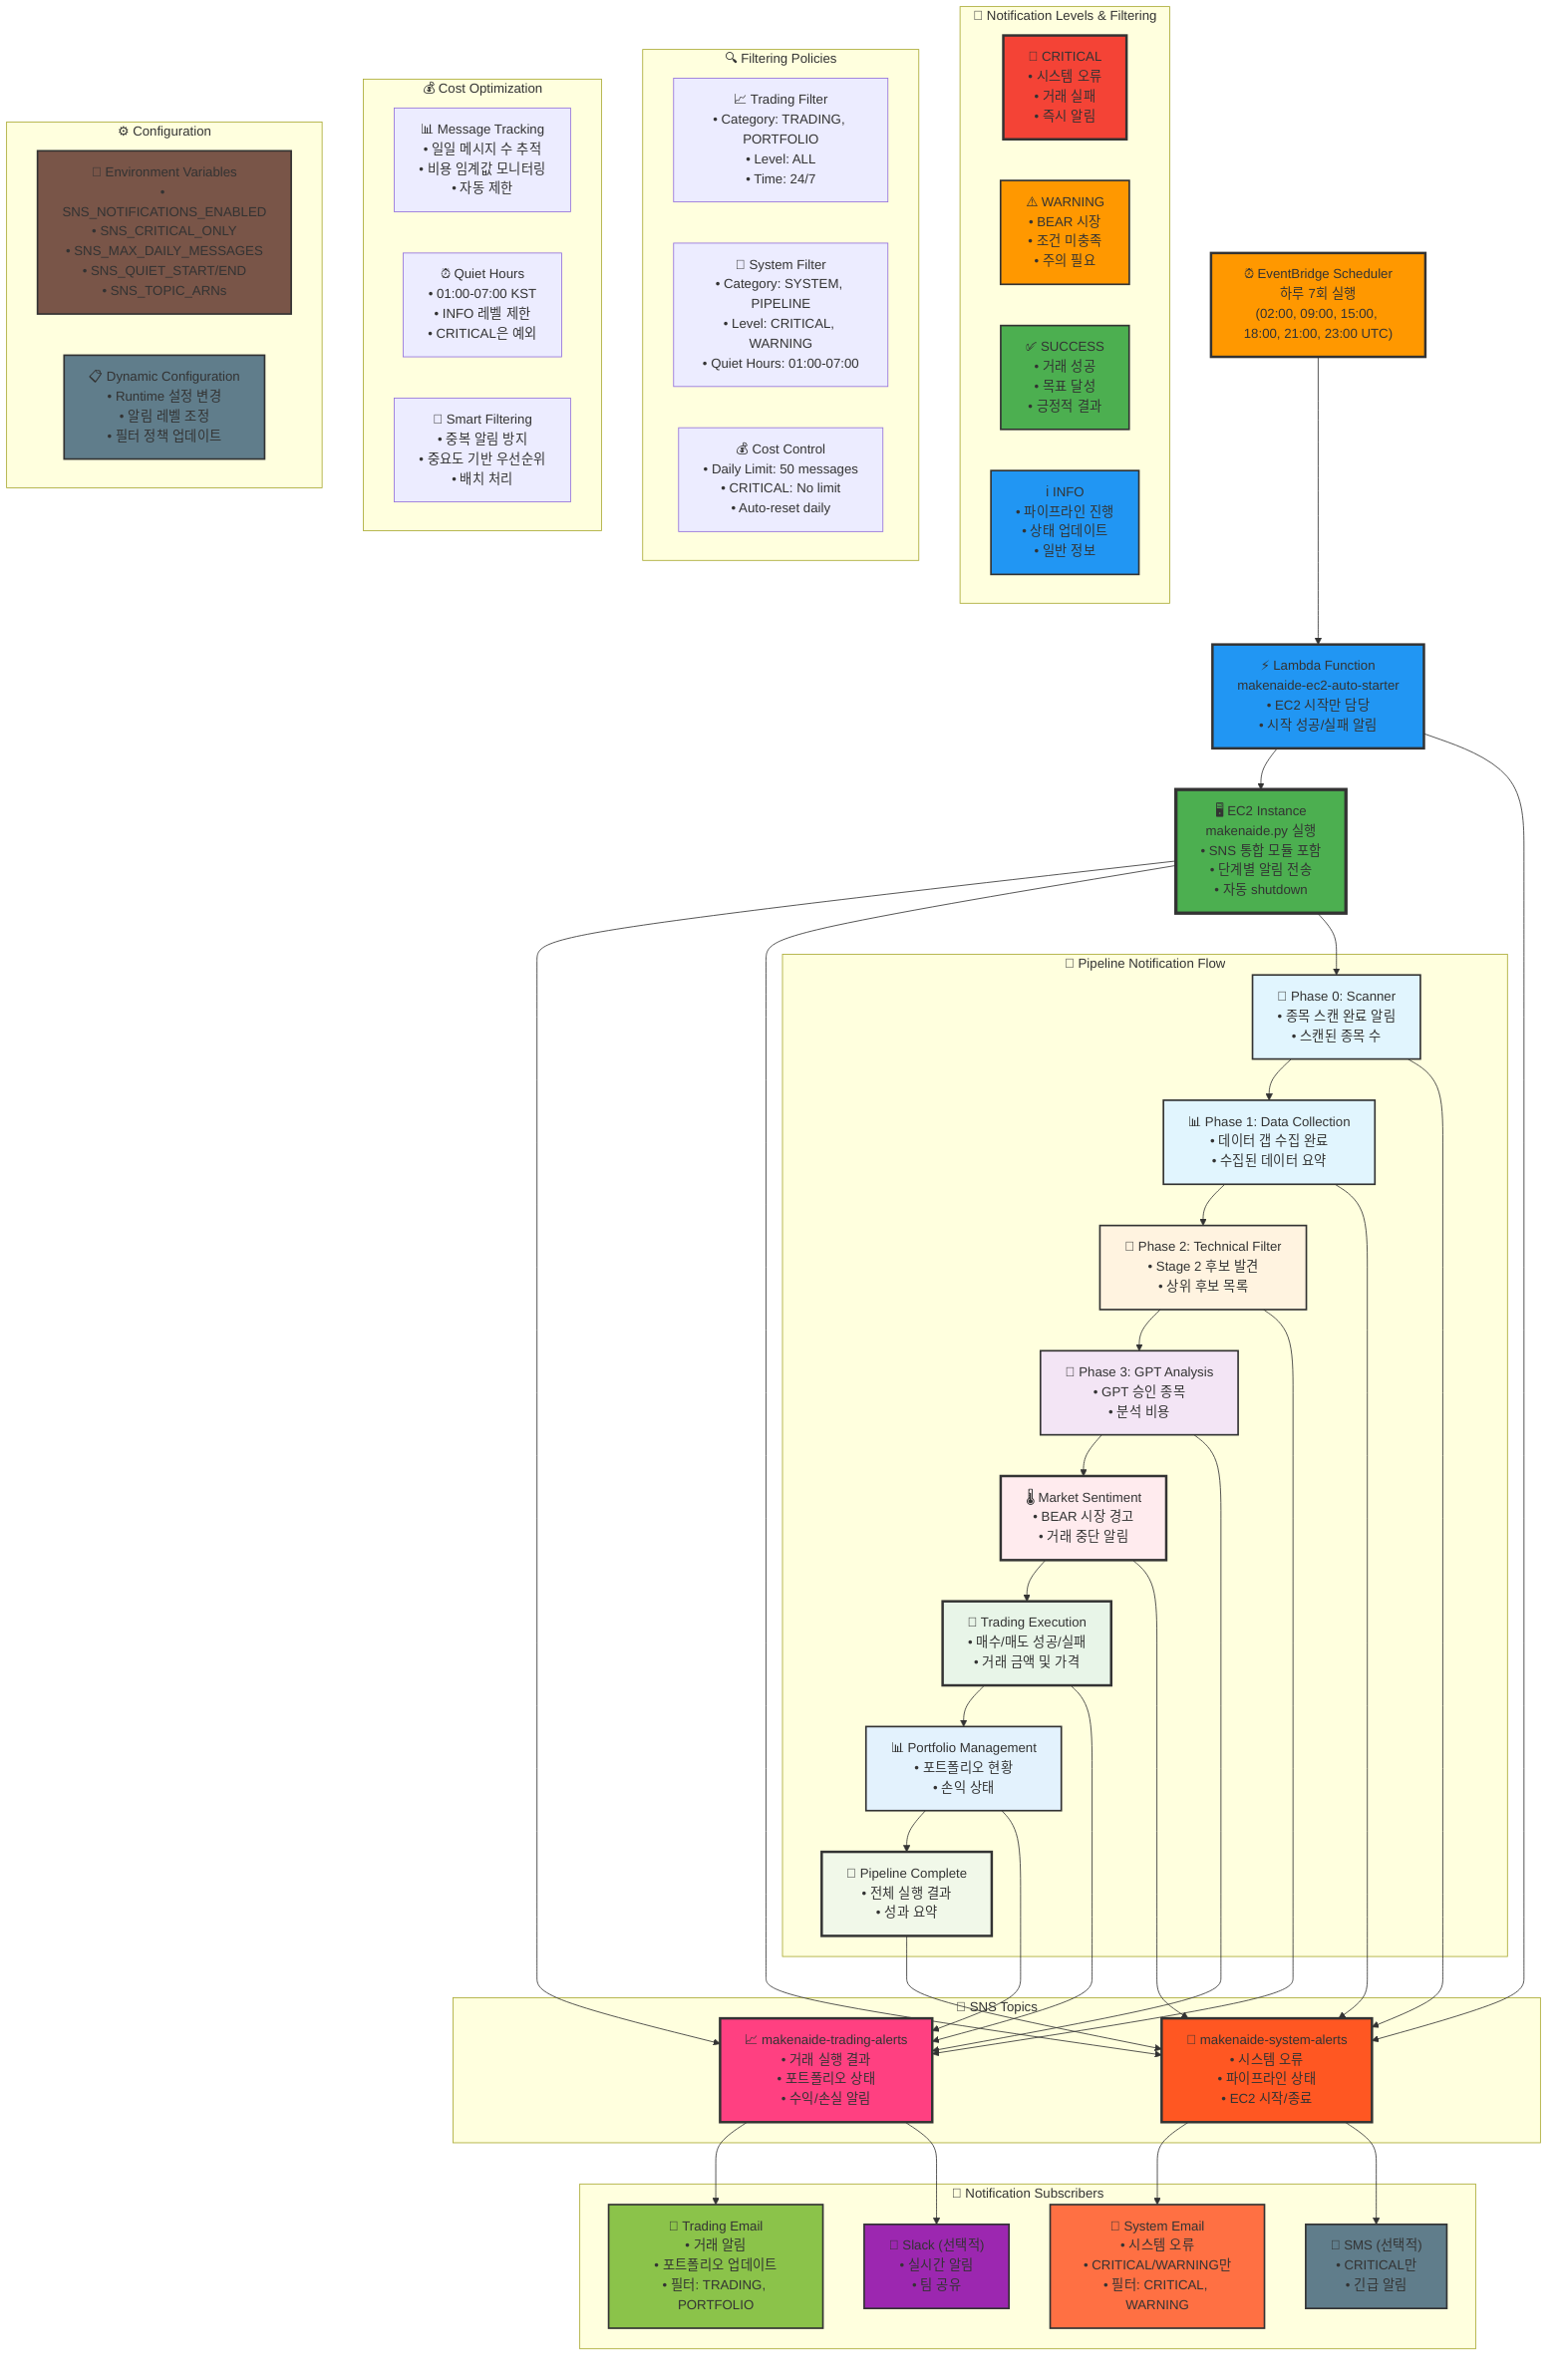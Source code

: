 graph TD
    %% ========================================================================
    %% Makenaide SNS 알림 시스템 아키텍처
    %% EventBridge + Lambda + EC2 + SNS 통합 설계
    %% ========================================================================

    %% EventBridge 스케줄러
    EB["⏰ EventBridge Scheduler<br/>하루 7회 실행<br/>(02:00, 09:00, 15:00, 18:00, 21:00, 23:00 UTC)"]

    %% Lambda 함수
    EB --> LF["⚡ Lambda Function<br/>makenaide-ec2-auto-starter<br/>• EC2 시작만 담당<br/>• 시작 성공/실패 알림"]

    %% EC2 인스턴스
    LF --> EC2["🖥️ EC2 Instance<br/>makenaide.py 실행<br/>• SNS 통합 모듈 포함<br/>• 단계별 알림 전송<br/>• 자동 shutdown"]

    %% SNS Topics
    subgraph "📢 SNS Topics"
        SNS_T["📈 makenaide-trading-alerts<br/>• 거래 실행 결과<br/>• 포트폴리오 상태<br/>• 수익/손실 알림"]

        SNS_S["🔧 makenaide-system-alerts<br/>• 시스템 오류<br/>• 파이프라인 상태<br/>• EC2 시작/종료"]
    end

    %% 알림 구독자
    subgraph "📧 Notification Subscribers"
        EMAIL1["📨 Trading Email<br/>• 거래 알림<br/>• 포트폴리오 업데이트<br/>• 필터: TRADING, PORTFOLIO"]

        EMAIL2["🚨 System Email<br/>• 시스템 오류<br/>• CRITICAL/WARNING만<br/>• 필터: CRITICAL, WARNING"]

        SLACK["💬 Slack (선택적)<br/>• 실시간 알림<br/>• 팀 공유"]

        SMS["📱 SMS (선택적)<br/>• CRITICAL만<br/>• 긴급 알림"]
    end

    %% 알림 경로 연결
    LF --> SNS_S
    EC2 --> SNS_T
    EC2 --> SNS_S

    SNS_T --> EMAIL1
    SNS_S --> EMAIL2
    SNS_T --> SLACK
    SNS_S --> SMS

    %% ========================================================================
    %% 파이프라인 단계별 알림 플로우
    %% ========================================================================

    subgraph "🔄 Pipeline Notification Flow"
        P0["📡 Phase 0: Scanner<br/>• 종목 스캔 완료 알림<br/>• 스캔된 종목 수"]

        P1["📊 Phase 1: Data Collection<br/>• 데이터 갭 수집 완료<br/>• 수집된 데이터 요약"]

        P2["🎯 Phase 2: Technical Filter<br/>• Stage 2 후보 발견<br/>• 상위 후보 목록"]

        P3["🤖 Phase 3: GPT Analysis<br/>• GPT 승인 종목<br/>• 분석 비용"]

        MS["🌡️ Market Sentiment<br/>• BEAR 시장 경고<br/>• 거래 중단 알림"]

        TE["💸 Trading Execution<br/>• 매수/매도 성공/실패<br/>• 거래 금액 및 가격"]

        PM["📊 Portfolio Management<br/>• 포트폴리오 현황<br/>• 손익 상태"]

        PC["🏁 Pipeline Complete<br/>• 전체 실행 결과<br/>• 성과 요약"]
    end

    %% 파이프라인 알림 연결
    EC2 --> P0
    P0 --> P1
    P1 --> P2
    P2 --> P3
    P3 --> MS
    MS --> TE
    TE --> PM
    PM --> PC

    %% 각 단계에서 SNS로 알림
    P0 --> SNS_S
    P1 --> SNS_S
    P2 --> SNS_T
    P3 --> SNS_T
    MS --> SNS_S
    TE --> SNS_T
    PM --> SNS_T
    PC --> SNS_S

    %% ========================================================================
    %% 알림 레벨 및 필터링 시스템
    %% ========================================================================

    subgraph "🚦 Notification Levels & Filtering"
        CRIT["🚨 CRITICAL<br/>• 시스템 오류<br/>• 거래 실패<br/>• 즉시 알림"]

        WARN["⚠️ WARNING<br/>• BEAR 시장<br/>• 조건 미충족<br/>• 주의 필요"]

        SUCC["✅ SUCCESS<br/>• 거래 성공<br/>• 목표 달성<br/>• 긍정적 결과"]

        INFO["ℹ️ INFO<br/>• 파이프라인 진행<br/>• 상태 업데이트<br/>• 일반 정보"]
    end

    %% 필터링 정책
    subgraph "🔍 Filtering Policies"
        FP1["📈 Trading Filter<br/>• Category: TRADING, PORTFOLIO<br/>• Level: ALL<br/>• Time: 24/7"]

        FP2["🔧 System Filter<br/>• Category: SYSTEM, PIPELINE<br/>• Level: CRITICAL, WARNING<br/>• Quiet Hours: 01:00-07:00"]

        FP3["💰 Cost Control<br/>• Daily Limit: 50 messages<br/>• CRITICAL: No limit<br/>• Auto-reset daily"]
    end

    %% ========================================================================
    %% 비용 최적화 및 모니터링
    %% ========================================================================

    subgraph "💰 Cost Optimization"
        CO1["📊 Message Tracking<br/>• 일일 메시지 수 추적<br/>• 비용 임계값 모니터링<br/>• 자동 제한"]

        CO2["⏰ Quiet Hours<br/>• 01:00-07:00 KST<br/>• INFO 레벨 제한<br/>• CRITICAL은 예외"]

        CO3["🎯 Smart Filtering<br/>• 중복 알림 방지<br/>• 중요도 기반 우선순위<br/>• 배치 처리"]
    end

    %% ========================================================================
    %% 설정 및 환경 변수
    %% ========================================================================

    subgraph "⚙️ Configuration"
        ENV["🔧 Environment Variables<br/>• SNS_NOTIFICATIONS_ENABLED<br/>• SNS_CRITICAL_ONLY<br/>• SNS_MAX_DAILY_MESSAGES<br/>• SNS_QUIET_START/END<br/>• SNS_TOPIC_ARNs"]

        CFG["📋 Dynamic Configuration<br/>• Runtime 설정 변경<br/>• 알림 레벨 조정<br/>• 필터 정책 업데이트"]
    end

    %% ========================================================================
    %% 스타일링
    %% ========================================================================

    %% EventBridge & Lambda
    style EB fill:#ff9800,stroke:#333,stroke-width:3px
    style LF fill:#2196f3,stroke:#333,stroke-width:3px

    %% EC2 & Pipeline
    style EC2 fill:#4caf50,stroke:#333,stroke-width:4px
    style P0 fill:#e1f5fe,stroke:#333,stroke-width:2px
    style P1 fill:#e1f5fe,stroke:#333,stroke-width:2px
    style P2 fill:#fff3e0,stroke:#333,stroke-width:2px
    style P3 fill:#f3e5f5,stroke:#333,stroke-width:2px
    style MS fill:#ffebee,stroke:#333,stroke-width:3px
    style TE fill:#e8f5e8,stroke:#333,stroke-width:3px
    style PM fill:#e3f2fd,stroke:#333,stroke-width:2px
    style PC fill:#f1f8e9,stroke:#333,stroke-width:3px

    %% SNS Topics
    style SNS_T fill:#ff4081,stroke:#333,stroke-width:3px
    style SNS_S fill:#ff5722,stroke:#333,stroke-width:3px

    %% Subscribers
    style EMAIL1 fill:#8bc34a,stroke:#333,stroke-width:2px
    style EMAIL2 fill:#ff7043,stroke:#333,stroke-width:2px
    style SLACK fill:#9c27b0,stroke:#333,stroke-width:2px
    style SMS fill:#607d8b,stroke:#333,stroke-width:2px

    %% Notification Levels
    style CRIT fill:#f44336,stroke:#333,stroke-width:3px
    style WARN fill:#ff9800,stroke:#333,stroke-width:2px
    style SUCC fill:#4caf50,stroke:#333,stroke-width:2px
    style INFO fill:#2196f3,stroke:#333,stroke-width:2px

    %% Configuration
    style ENV fill:#795548,stroke:#333,stroke-width:2px
    style CFG fill:#607d8b,stroke:#333,stroke-width:2px